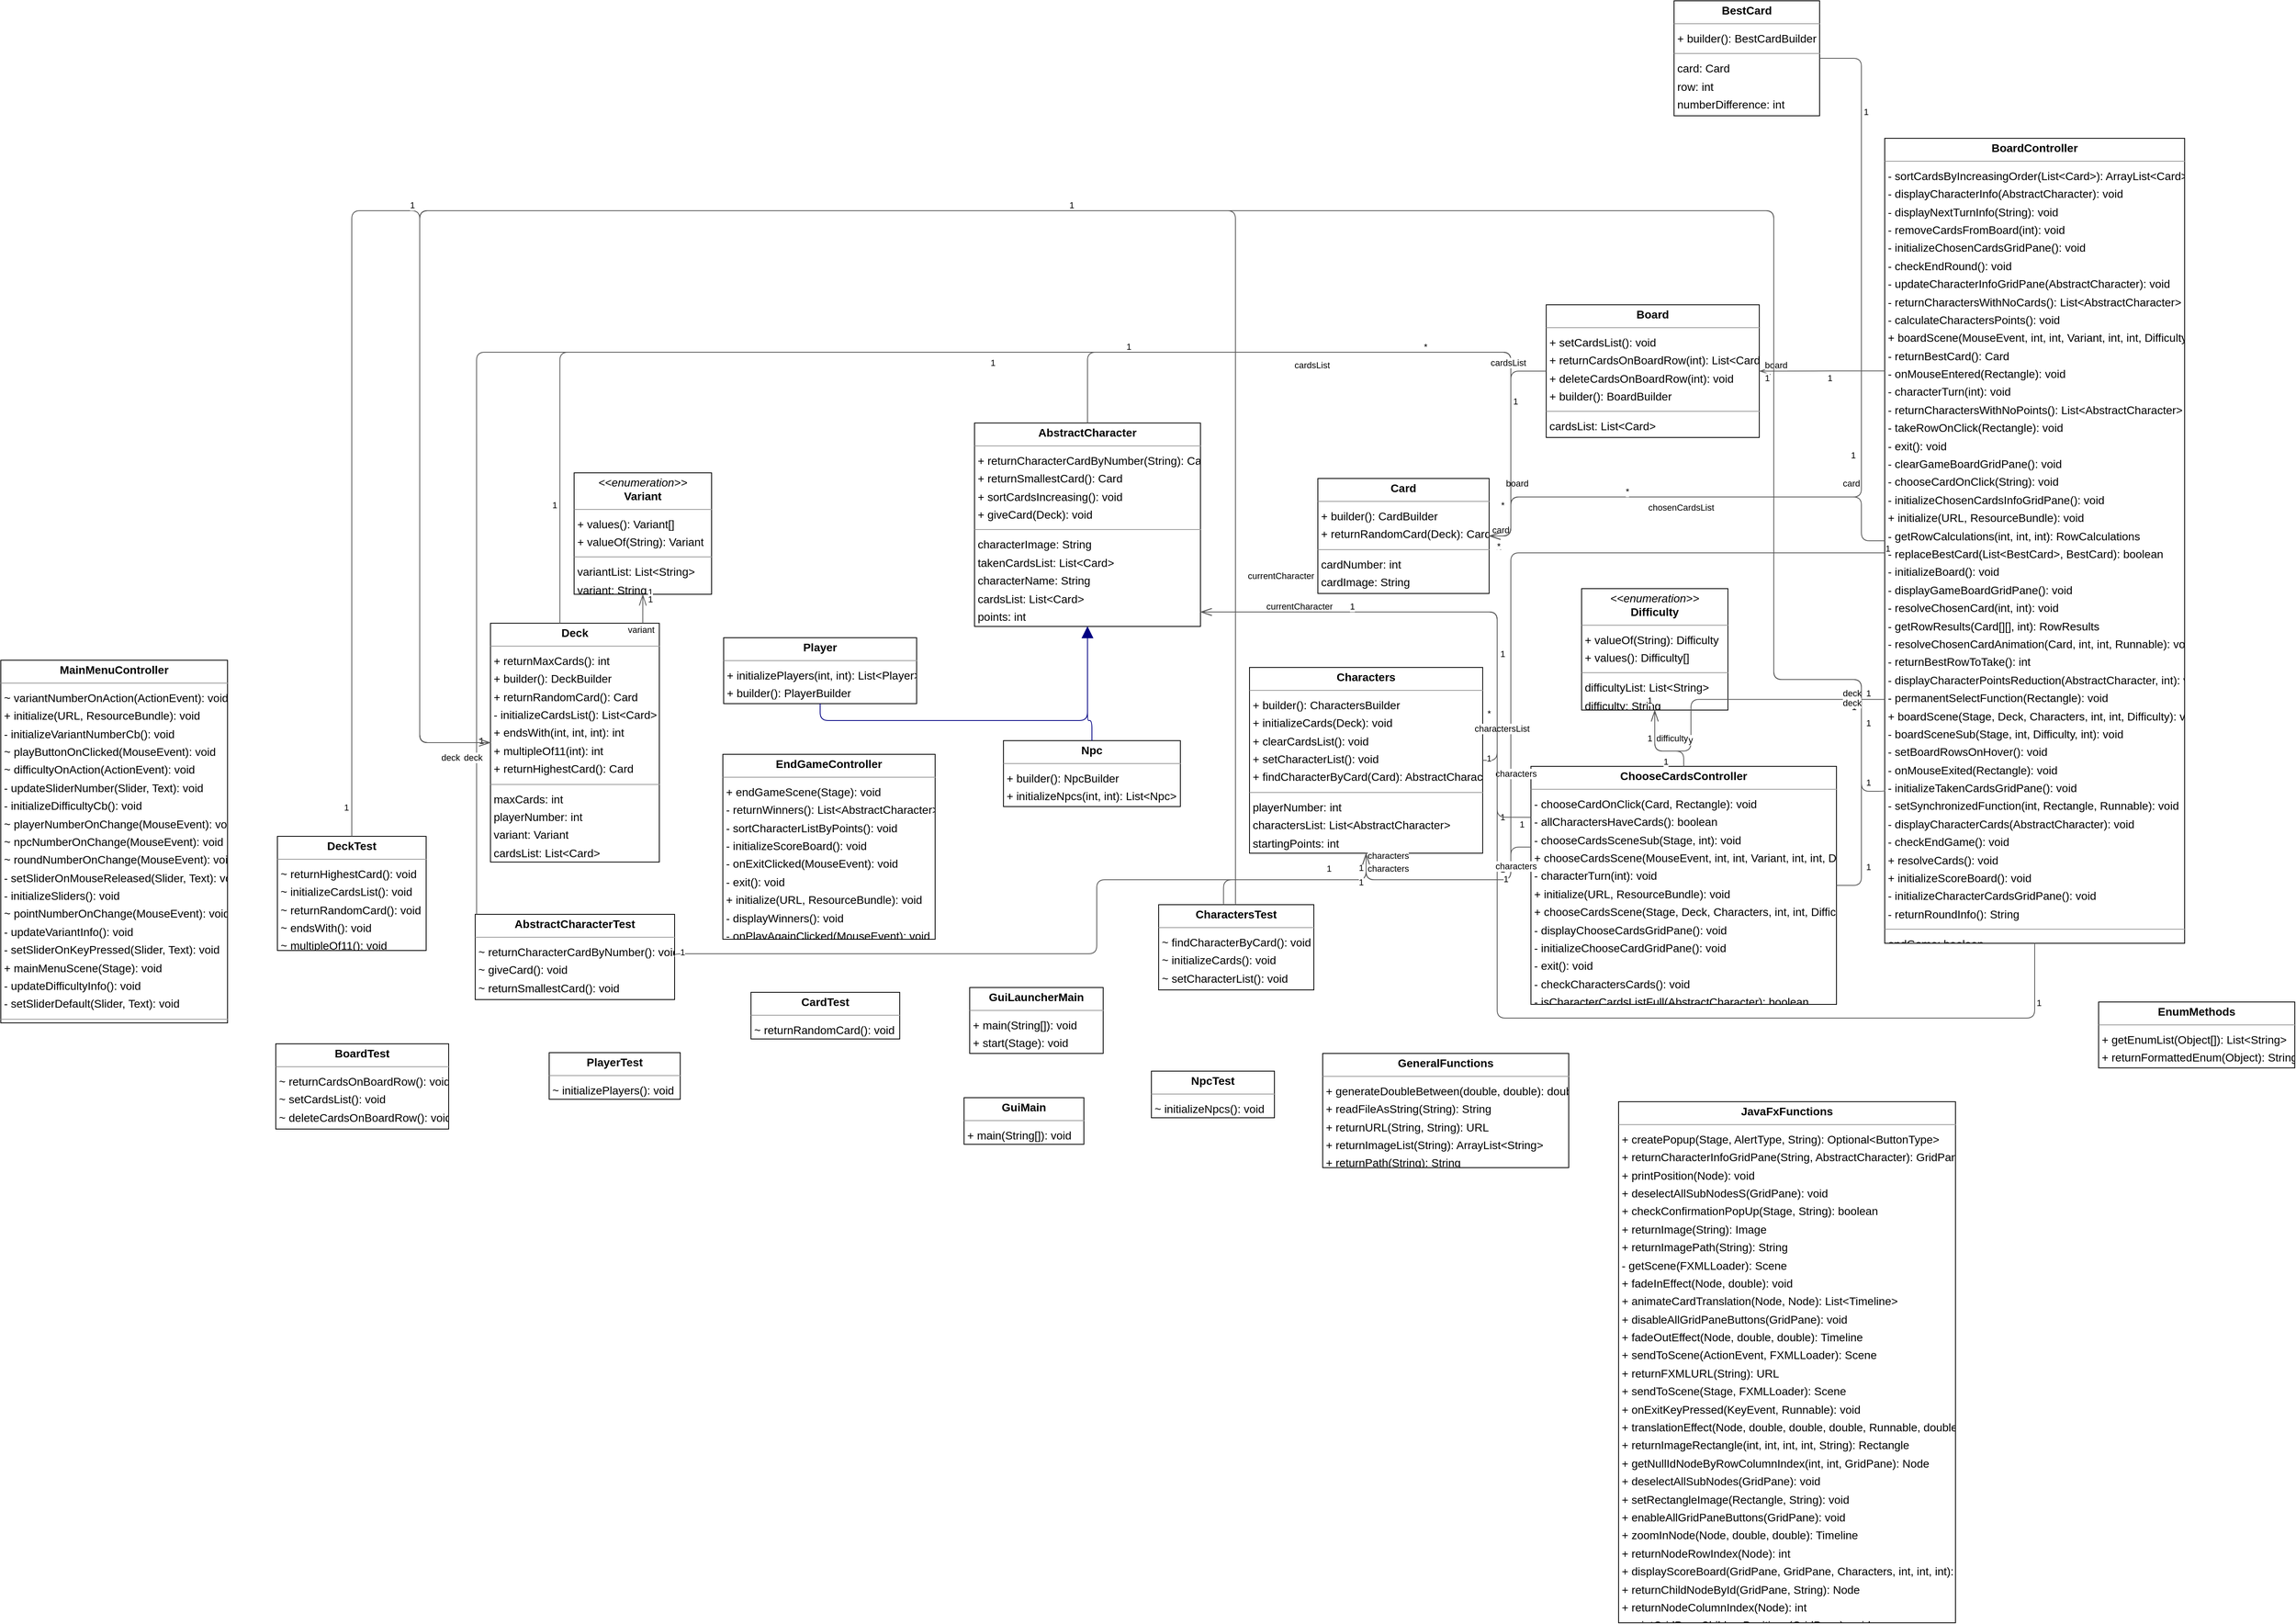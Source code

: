 <mxGraphModel dx="0" dy="0" grid="1" gridSize="10" guides="1" tooltips="1" connect="1" arrows="1" fold="1" page="0" pageScale="1" background="none" math="0" shadow="0">
  <root>
    <mxCell id="0" />
    <mxCell id="1" parent="0" />
    <mxCell id="node17" parent="1" vertex="1" value="&lt;p style=&quot;margin:0px;margin-top:4px;text-align:center;&quot;&gt;&lt;b&gt;AbstractCharacter&lt;/b&gt;&lt;/p&gt;&lt;hr size=&quot;1&quot;/&gt;&lt;p style=&quot;margin:0 0 0 4px;line-height:1.6;&quot;&gt;+ returnCharacterCardByNumber(String): Card&lt;br/&gt;+ returnSmallestCard(): Card&lt;br/&gt;+ sortCardsIncreasing(): void&lt;br/&gt;+ giveCard(Deck): void&lt;/p&gt;&lt;hr size=&quot;1&quot;/&gt;&lt;p style=&quot;margin:0 0 0 4px;line-height:1.6;&quot;&gt; characterImage: String&lt;br/&gt; takenCardsList: List&amp;lt;Card&amp;gt;&lt;br/&gt; characterName: String&lt;br/&gt; cardsList: List&amp;lt;Card&amp;gt;&lt;br/&gt; points: int&lt;br/&gt; characterNumber: int&lt;/p&gt;" style="verticalAlign=top;align=left;overflow=fill;fontSize=14;fontFamily=Helvetica;html=1;rounded=0;shadow=0;comic=0;labelBackgroundColor=none;strokeWidth=1;">
      <mxGeometry x="1415" y="511" width="281" height="253" as="geometry" />
    </mxCell>
    <mxCell id="node0" parent="1" vertex="1" value="&lt;p style=&quot;margin:0px;margin-top:4px;text-align:center;&quot;&gt;&lt;b&gt;AbstractCharacterTest&lt;/b&gt;&lt;/p&gt;&lt;hr size=&quot;1&quot;/&gt;&lt;p style=&quot;margin:0 0 0 4px;line-height:1.6;&quot;&gt;~ returnCharacterCardByNumber(): void&lt;br/&gt;~ giveCard(): void&lt;br/&gt;~ returnSmallestCard(): void&lt;/p&gt;" style="verticalAlign=top;align=left;overflow=fill;fontSize=14;fontFamily=Helvetica;html=1;rounded=0;shadow=0;comic=0;labelBackgroundColor=none;strokeWidth=1;">
      <mxGeometry x="794" y="1122" width="248" height="106" as="geometry" />
    </mxCell>
    <mxCell id="node24" parent="1" vertex="1" value="&lt;p style=&quot;margin:0px;margin-top:4px;text-align:center;&quot;&gt;&lt;b&gt;BestCard&lt;/b&gt;&lt;/p&gt;&lt;hr size=&quot;1&quot;/&gt;&lt;p style=&quot;margin:0 0 0 4px;line-height:1.6;&quot;&gt;+ builder(): BestCardBuilder&lt;/p&gt;&lt;hr size=&quot;1&quot;/&gt;&lt;p style=&quot;margin:0 0 0 4px;line-height:1.6;&quot;&gt; card: Card&lt;br/&gt; row: int&lt;br/&gt; numberDifference: int&lt;br/&gt; column: int&lt;/p&gt;" style="verticalAlign=top;align=left;overflow=fill;fontSize=14;fontFamily=Helvetica;html=1;rounded=0;shadow=0;comic=0;labelBackgroundColor=none;strokeWidth=1;">
      <mxGeometry x="2285" y="-14" width="181" height="143" as="geometry" />
    </mxCell>
    <mxCell id="node6" parent="1" vertex="1" value="&lt;p style=&quot;margin:0px;margin-top:4px;text-align:center;&quot;&gt;&lt;b&gt;Board&lt;/b&gt;&lt;/p&gt;&lt;hr size=&quot;1&quot;/&gt;&lt;p style=&quot;margin:0 0 0 4px;line-height:1.6;&quot;&gt;+ setCardsList(): void&lt;br/&gt;+ returnCardsOnBoardRow(int): List&amp;lt;Card&amp;gt;&lt;br/&gt;+ deleteCardsOnBoardRow(int): void&lt;br/&gt;+ builder(): BoardBuilder&lt;/p&gt;&lt;hr size=&quot;1&quot;/&gt;&lt;p style=&quot;margin:0 0 0 4px;line-height:1.6;&quot;&gt; cardsList: List&amp;lt;Card&amp;gt;&lt;br/&gt; board: Card[][]&lt;/p&gt;" style="verticalAlign=top;align=left;overflow=fill;fontSize=14;fontFamily=Helvetica;html=1;rounded=0;shadow=0;comic=0;labelBackgroundColor=none;strokeWidth=1;">
      <mxGeometry x="2126" y="364" width="265" height="165" as="geometry" />
    </mxCell>
    <mxCell id="node7" parent="1" vertex="1" value="&lt;p style=&quot;margin:0px;margin-top:4px;text-align:center;&quot;&gt;&lt;b&gt;BoardController&lt;/b&gt;&lt;/p&gt;&lt;hr size=&quot;1&quot;/&gt;&lt;p style=&quot;margin:0 0 0 4px;line-height:1.6;&quot;&gt;- sortCardsByIncreasingOrder(List&amp;lt;Card&amp;gt;): ArrayList&amp;lt;Card&amp;gt;&lt;br/&gt;- displayCharacterInfo(AbstractCharacter): void&lt;br/&gt;- displayNextTurnInfo(String): void&lt;br/&gt;- removeCardsFromBoard(int): void&lt;br/&gt;- initializeChosenCardsGridPane(): void&lt;br/&gt;- checkEndRound(): void&lt;br/&gt;- updateCharacterInfoGridPane(AbstractCharacter): void&lt;br/&gt;- returnCharactersWithNoCards(): List&amp;lt;AbstractCharacter&amp;gt;&lt;br/&gt;- calculateCharactersPoints(): void&lt;br/&gt;+ boardScene(MouseEvent, int, int, Variant, int, int, Difficulty): void&lt;br/&gt;- returnBestCard(): Card&lt;br/&gt;- onMouseEntered(Rectangle): void&lt;br/&gt;- characterTurn(int): void&lt;br/&gt;- returnCharactersWithNoPoints(): List&amp;lt;AbstractCharacter&amp;gt;&lt;br/&gt;- takeRowOnClick(Rectangle): void&lt;br/&gt;- exit(): void&lt;br/&gt;- clearGameBoardGridPane(): void&lt;br/&gt;- chooseCardOnClick(String): void&lt;br/&gt;- initializeChosenCardsInfoGridPane(): void&lt;br/&gt;+ initialize(URL, ResourceBundle): void&lt;br/&gt;- getRowCalculations(int, int, int): RowCalculations&lt;br/&gt;- replaceBestCard(List&amp;lt;BestCard&amp;gt;, BestCard): boolean&lt;br/&gt;- initializeBoard(): void&lt;br/&gt;- displayGameBoardGridPane(): void&lt;br/&gt;- resolveChosenCard(int, int): void&lt;br/&gt;- getRowResults(Card[][], int): RowResults&lt;br/&gt;- resolveChosenCardAnimation(Card, int, int, Runnable): void&lt;br/&gt;- returnBestRowToTake(): int&lt;br/&gt;- displayCharacterPointsReduction(AbstractCharacter, int): void&lt;br/&gt;- permanentSelectFunction(Rectangle): void&lt;br/&gt;+ boardScene(Stage, Deck, Characters, int, int, Difficulty): void&lt;br/&gt;- boardSceneSub(Stage, int, Difficulty, int): void&lt;br/&gt;- setBoardRowsOnHover(): void&lt;br/&gt;- onMouseExited(Rectangle): void&lt;br/&gt;- initializeTakenCardsGridPane(): void&lt;br/&gt;- setSynchronizedFunction(int, Rectangle, Runnable): void&lt;br/&gt;- displayCharacterCards(AbstractCharacter): void&lt;br/&gt;- checkEndGame(): void&lt;br/&gt;+ resolveCards(): void&lt;br/&gt;+ initializeScoreBoard(): void&lt;br/&gt;- initializeCharacterCardsGridPane(): void&lt;br/&gt;- returnRoundInfo(): String&lt;/p&gt;&lt;hr size=&quot;1&quot;/&gt;&lt;p style=&quot;margin:0 0 0 4px;line-height:1.6;&quot;&gt; endGame: boolean&lt;br/&gt; endRound: boolean&lt;/p&gt;" style="verticalAlign=top;align=left;overflow=fill;fontSize=14;fontFamily=Helvetica;html=1;rounded=0;shadow=0;comic=0;labelBackgroundColor=none;strokeWidth=1;">
      <mxGeometry x="2547" y="157" width="373" height="1001" as="geometry" />
    </mxCell>
    <mxCell id="node2" parent="1" vertex="1" value="&lt;p style=&quot;margin:0px;margin-top:4px;text-align:center;&quot;&gt;&lt;b&gt;BoardTest&lt;/b&gt;&lt;/p&gt;&lt;hr size=&quot;1&quot;/&gt;&lt;p style=&quot;margin:0 0 0 4px;line-height:1.6;&quot;&gt;~ returnCardsOnBoardRow(): void&lt;br/&gt;~ setCardsList(): void&lt;br/&gt;~ deleteCardsOnBoardRow(): void&lt;/p&gt;" style="verticalAlign=top;align=left;overflow=fill;fontSize=14;fontFamily=Helvetica;html=1;rounded=0;shadow=0;comic=0;labelBackgroundColor=none;strokeWidth=1;">
      <mxGeometry x="546" y="1283" width="215" height="106" as="geometry" />
    </mxCell>
    <mxCell id="node18" parent="1" vertex="1" value="&lt;p style=&quot;margin:0px;margin-top:4px;text-align:center;&quot;&gt;&lt;b&gt;Card&lt;/b&gt;&lt;/p&gt;&lt;hr size=&quot;1&quot;/&gt;&lt;p style=&quot;margin:0 0 0 4px;line-height:1.6;&quot;&gt;+ builder(): CardBuilder&lt;br/&gt;+ returnRandomCard(Deck): Card&lt;/p&gt;&lt;hr size=&quot;1&quot;/&gt;&lt;p style=&quot;margin:0 0 0 4px;line-height:1.6;&quot;&gt; cardNumber: int&lt;br/&gt; cardImage: String&lt;br/&gt; cardHeads: int&lt;/p&gt;" style="verticalAlign=top;align=left;overflow=fill;fontSize=14;fontFamily=Helvetica;html=1;rounded=0;shadow=0;comic=0;labelBackgroundColor=none;strokeWidth=1;">
      <mxGeometry x="1842" y="580" width="213" height="143" as="geometry" />
    </mxCell>
    <mxCell id="node3" parent="1" vertex="1" value="&lt;p style=&quot;margin:0px;margin-top:4px;text-align:center;&quot;&gt;&lt;b&gt;CardTest&lt;/b&gt;&lt;/p&gt;&lt;hr size=&quot;1&quot;/&gt;&lt;p style=&quot;margin:0 0 0 4px;line-height:1.6;&quot;&gt;~ returnRandomCard(): void&lt;/p&gt;" style="verticalAlign=top;align=left;overflow=fill;fontSize=14;fontFamily=Helvetica;html=1;rounded=0;shadow=0;comic=0;labelBackgroundColor=none;strokeWidth=1;">
      <mxGeometry x="1137" y="1219" width="185" height="58" as="geometry" />
    </mxCell>
    <mxCell id="node5" parent="1" vertex="1" value="&lt;p style=&quot;margin:0px;margin-top:4px;text-align:center;&quot;&gt;&lt;b&gt;Characters&lt;/b&gt;&lt;/p&gt;&lt;hr size=&quot;1&quot;/&gt;&lt;p style=&quot;margin:0 0 0 4px;line-height:1.6;&quot;&gt;+ builder(): CharactersBuilder&lt;br/&gt;+ initializeCards(Deck): void&lt;br/&gt;+ clearCardsList(): void&lt;br/&gt;+ setCharacterList(): void&lt;br/&gt;+ findCharacterByCard(Card): AbstractCharacter&lt;/p&gt;&lt;hr size=&quot;1&quot;/&gt;&lt;p style=&quot;margin:0 0 0 4px;line-height:1.6;&quot;&gt; playerNumber: int&lt;br/&gt; charactersList: List&amp;lt;AbstractCharacter&amp;gt;&lt;br/&gt; startingPoints: int&lt;br/&gt; npcNumber: int&lt;/p&gt;" style="verticalAlign=top;align=left;overflow=fill;fontSize=14;fontFamily=Helvetica;html=1;rounded=0;shadow=0;comic=0;labelBackgroundColor=none;strokeWidth=1;">
      <mxGeometry x="1757" y="815" width="290" height="231" as="geometry" />
    </mxCell>
    <mxCell id="node13" parent="1" vertex="1" value="&lt;p style=&quot;margin:0px;margin-top:4px;text-align:center;&quot;&gt;&lt;b&gt;CharactersTest&lt;/b&gt;&lt;/p&gt;&lt;hr size=&quot;1&quot;/&gt;&lt;p style=&quot;margin:0 0 0 4px;line-height:1.6;&quot;&gt;~ findCharacterByCard(): void&lt;br/&gt;~ initializeCards(): void&lt;br/&gt;~ setCharacterList(): void&lt;/p&gt;" style="verticalAlign=top;align=left;overflow=fill;fontSize=14;fontFamily=Helvetica;html=1;rounded=0;shadow=0;comic=0;labelBackgroundColor=none;strokeWidth=1;">
      <mxGeometry x="1644" y="1110" width="193" height="106" as="geometry" />
    </mxCell>
    <mxCell id="node16" parent="1" vertex="1" value="&lt;p style=&quot;margin:0px;margin-top:4px;text-align:center;&quot;&gt;&lt;b&gt;ChooseCardsController&lt;/b&gt;&lt;/p&gt;&lt;hr size=&quot;1&quot;/&gt;&lt;p style=&quot;margin:0 0 0 4px;line-height:1.6;&quot;&gt;- chooseCardOnClick(Card, Rectangle): void&lt;br/&gt;- allCharactersHaveCards(): boolean&lt;br/&gt;- chooseCardsSceneSub(Stage, int): void&lt;br/&gt;+ chooseCardsScene(MouseEvent, int, int, Variant, int, int, Difficulty): void&lt;br/&gt;- characterTurn(int): void&lt;br/&gt;+ initialize(URL, ResourceBundle): void&lt;br/&gt;+ chooseCardsScene(Stage, Deck, Characters, int, int, Difficulty): void&lt;br/&gt;- displayChooseCardsGridPane(): void&lt;br/&gt;- initializeChooseCardGridPane(): void&lt;br/&gt;- exit(): void&lt;br/&gt;- checkCharactersCards(): void&lt;br/&gt;- isCharacterCardsListFull(AbstractCharacter): boolean&lt;/p&gt;" style="verticalAlign=top;align=left;overflow=fill;fontSize=14;fontFamily=Helvetica;html=1;rounded=0;shadow=0;comic=0;labelBackgroundColor=none;strokeWidth=1;">
      <mxGeometry x="2107" y="938" width="380" height="296" as="geometry" />
    </mxCell>
    <mxCell id="node15" parent="1" vertex="1" value="&lt;p style=&quot;margin:0px;margin-top:4px;text-align:center;&quot;&gt;&lt;b&gt;Deck&lt;/b&gt;&lt;/p&gt;&lt;hr size=&quot;1&quot;/&gt;&lt;p style=&quot;margin:0 0 0 4px;line-height:1.6;&quot;&gt;+ returnMaxCards(): int&lt;br/&gt;+ builder(): DeckBuilder&lt;br/&gt;+ returnRandomCard(): Card&lt;br/&gt;- initializeCardsList(): List&amp;lt;Card&amp;gt;&lt;br/&gt;+ endsWith(int, int, int): int&lt;br/&gt;+ multipleOf11(int): int&lt;br/&gt;+ returnHighestCard(): Card&lt;/p&gt;&lt;hr size=&quot;1&quot;/&gt;&lt;p style=&quot;margin:0 0 0 4px;line-height:1.6;&quot;&gt; maxCards: int&lt;br/&gt; playerNumber: int&lt;br/&gt; variant: Variant&lt;br/&gt; cardsList: List&amp;lt;Card&amp;gt;&lt;br/&gt; npcNumber: int&lt;/p&gt;" style="verticalAlign=top;align=left;overflow=fill;fontSize=14;fontFamily=Helvetica;html=1;rounded=0;shadow=0;comic=0;labelBackgroundColor=none;strokeWidth=1;">
      <mxGeometry x="813" y="760" width="210" height="297" as="geometry" />
    </mxCell>
    <mxCell id="node20" parent="1" vertex="1" value="&lt;p style=&quot;margin:0px;margin-top:4px;text-align:center;&quot;&gt;&lt;b&gt;DeckTest&lt;/b&gt;&lt;/p&gt;&lt;hr size=&quot;1&quot;/&gt;&lt;p style=&quot;margin:0 0 0 4px;line-height:1.6;&quot;&gt;~ returnHighestCard(): void&lt;br/&gt;~ initializeCardsList(): void&lt;br/&gt;~ returnRandomCard(): void&lt;br/&gt;~ endsWith(): void&lt;br/&gt;~ multipleOf11(): void&lt;/p&gt;" style="verticalAlign=top;align=left;overflow=fill;fontSize=14;fontFamily=Helvetica;html=1;rounded=0;shadow=0;comic=0;labelBackgroundColor=none;strokeWidth=1;">
      <mxGeometry x="548" y="1025" width="185" height="142" as="geometry" />
    </mxCell>
    <mxCell id="node9" parent="1" vertex="1" value="&lt;p style=&quot;margin:0px;margin-top:4px;text-align:center;&quot;&gt;&lt;i&gt;&amp;lt;&amp;lt;enumeration&amp;gt;&amp;gt;&lt;/i&gt;&lt;br/&gt;&lt;b&gt;Difficulty&lt;/b&gt;&lt;/p&gt;&lt;hr size=&quot;1&quot;/&gt;&lt;p style=&quot;margin:0 0 0 4px;line-height:1.6;&quot;&gt;+ valueOf(String): Difficulty&lt;br/&gt;+ values(): Difficulty[]&lt;/p&gt;&lt;hr size=&quot;1&quot;/&gt;&lt;p style=&quot;margin:0 0 0 4px;line-height:1.6;&quot;&gt; difficultyList: List&amp;lt;String&amp;gt;&lt;br/&gt; difficulty: String&lt;/p&gt;" style="verticalAlign=top;align=left;overflow=fill;fontSize=14;fontFamily=Helvetica;html=1;rounded=0;shadow=0;comic=0;labelBackgroundColor=none;strokeWidth=1;">
      <mxGeometry x="2170" y="717" width="182" height="151" as="geometry" />
    </mxCell>
    <mxCell id="node25" parent="1" vertex="1" value="&lt;p style=&quot;margin:0px;margin-top:4px;text-align:center;&quot;&gt;&lt;b&gt;EndGameController&lt;/b&gt;&lt;/p&gt;&lt;hr size=&quot;1&quot;/&gt;&lt;p style=&quot;margin:0 0 0 4px;line-height:1.6;&quot;&gt;+ endGameScene(Stage): void&lt;br/&gt;- returnWinners(): List&amp;lt;AbstractCharacter&amp;gt;&lt;br/&gt;- sortCharacterListByPoints(): void&lt;br/&gt;- initializeScoreBoard(): void&lt;br/&gt;- onExitClicked(MouseEvent): void&lt;br/&gt;- exit(): void&lt;br/&gt;+ initialize(URL, ResourceBundle): void&lt;br/&gt;- displayWinners(): void&lt;br/&gt;- onPlayAgainClicked(MouseEvent): void&lt;/p&gt;" style="verticalAlign=top;align=left;overflow=fill;fontSize=14;fontFamily=Helvetica;html=1;rounded=0;shadow=0;comic=0;labelBackgroundColor=none;strokeWidth=1;">
      <mxGeometry x="1102" y="923" width="264" height="230" as="geometry" />
    </mxCell>
    <mxCell id="node1" parent="1" vertex="1" value="&lt;p style=&quot;margin:0px;margin-top:4px;text-align:center;&quot;&gt;&lt;b&gt;EnumMethods&lt;/b&gt;&lt;/p&gt;&lt;hr size=&quot;1&quot;/&gt;&lt;p style=&quot;margin:0 0 0 4px;line-height:1.6;&quot;&gt;+ getEnumList(Object[]): List&amp;lt;String&amp;gt;&lt;br/&gt;+ returnFormattedEnum(Object): String&lt;/p&gt;" style="verticalAlign=top;align=left;overflow=fill;fontSize=14;fontFamily=Helvetica;html=1;rounded=0;shadow=0;comic=0;labelBackgroundColor=none;strokeWidth=1;">
      <mxGeometry x="2813" y="1231" width="244" height="82" as="geometry" />
    </mxCell>
    <mxCell id="node12" parent="1" vertex="1" value="&lt;p style=&quot;margin:0px;margin-top:4px;text-align:center;&quot;&gt;&lt;b&gt;GeneralFunctions&lt;/b&gt;&lt;/p&gt;&lt;hr size=&quot;1&quot;/&gt;&lt;p style=&quot;margin:0 0 0 4px;line-height:1.6;&quot;&gt;+ generateDoubleBetween(double, double): double&lt;br/&gt;+ readFileAsString(String): String&lt;br/&gt;+ returnURL(String, String): URL&lt;br/&gt;+ returnImageList(String): ArrayList&amp;lt;String&amp;gt;&lt;br/&gt;+ returnPath(String): String&lt;/p&gt;" style="verticalAlign=top;align=left;overflow=fill;fontSize=14;fontFamily=Helvetica;html=1;rounded=0;shadow=0;comic=0;labelBackgroundColor=none;strokeWidth=1;">
      <mxGeometry x="1848" y="1295" width="306" height="142" as="geometry" />
    </mxCell>
    <mxCell id="node11" parent="1" vertex="1" value="&lt;p style=&quot;margin:0px;margin-top:4px;text-align:center;&quot;&gt;&lt;b&gt;GuiLauncherMain&lt;/b&gt;&lt;/p&gt;&lt;hr size=&quot;1&quot;/&gt;&lt;p style=&quot;margin:0 0 0 4px;line-height:1.6;&quot;&gt;+ main(String[]): void&lt;br/&gt;+ start(Stage): void&lt;/p&gt;" style="verticalAlign=top;align=left;overflow=fill;fontSize=14;fontFamily=Helvetica;html=1;rounded=0;shadow=0;comic=0;labelBackgroundColor=none;strokeWidth=1;">
      <mxGeometry x="1409" y="1213" width="166" height="82" as="geometry" />
    </mxCell>
    <mxCell id="node10" parent="1" vertex="1" value="&lt;p style=&quot;margin:0px;margin-top:4px;text-align:center;&quot;&gt;&lt;b&gt;GuiMain&lt;/b&gt;&lt;/p&gt;&lt;hr size=&quot;1&quot;/&gt;&lt;p style=&quot;margin:0 0 0 4px;line-height:1.6;&quot;&gt;+ main(String[]): void&lt;/p&gt;" style="verticalAlign=top;align=left;overflow=fill;fontSize=14;fontFamily=Helvetica;html=1;rounded=0;shadow=0;comic=0;labelBackgroundColor=none;strokeWidth=1;">
      <mxGeometry x="1402" y="1350" width="149" height="58" as="geometry" />
    </mxCell>
    <mxCell id="node21" parent="1" vertex="1" value="&lt;p style=&quot;margin:0px;margin-top:4px;text-align:center;&quot;&gt;&lt;b&gt;JavaFxFunctions&lt;/b&gt;&lt;/p&gt;&lt;hr size=&quot;1&quot;/&gt;&lt;p style=&quot;margin:0 0 0 4px;line-height:1.6;&quot;&gt;+ createPopup(Stage, AlertType, String): Optional&amp;lt;ButtonType&amp;gt;&lt;br/&gt;+ returnCharacterInfoGridPane(String, AbstractCharacter): GridPane&lt;br/&gt;+ printPosition(Node): void&lt;br/&gt;+ deselectAllSubNodesS(GridPane): void&lt;br/&gt;+ checkConfirmationPopUp(Stage, String): boolean&lt;br/&gt;+ returnImage(String): Image&lt;br/&gt;+ returnImagePath(String): String&lt;br/&gt;- getScene(FXMLLoader): Scene&lt;br/&gt;+ fadeInEffect(Node, double): void&lt;br/&gt;+ animateCardTranslation(Node, Node): List&amp;lt;Timeline&amp;gt;&lt;br/&gt;+ disableAllGridPaneButtons(GridPane): void&lt;br/&gt;+ fadeOutEffect(Node, double, double): Timeline&lt;br/&gt;+ sendToScene(ActionEvent, FXMLLoader): Scene&lt;br/&gt;+ returnFXMLURL(String): URL&lt;br/&gt;+ sendToScene(Stage, FXMLLoader): Scene&lt;br/&gt;+ onExitKeyPressed(KeyEvent, Runnable): void&lt;br/&gt;+ translationEffect(Node, double, double, double, Runnable, double, int, boolean): List&amp;lt;Timeline&amp;gt;&lt;br/&gt;+ returnImageRectangle(int, int, int, int, String): Rectangle&lt;br/&gt;+ getNullIdNodeByRowColumnIndex(int, int, GridPane): Node&lt;br/&gt;+ deselectAllSubNodes(GridPane): void&lt;br/&gt;+ setRectangleImage(Rectangle, String): void&lt;br/&gt;+ enableAllGridPaneButtons(GridPane): void&lt;br/&gt;+ zoomInNode(Node, double, double): Timeline&lt;br/&gt;+ returnNodeRowIndex(Node): int&lt;br/&gt;+ displayScoreBoard(GridPane, GridPane, Characters, int, int, int): void&lt;br/&gt;+ returnChildNodeById(GridPane, String): Node&lt;br/&gt;+ returnNodeColumnIndex(Node): int&lt;br/&gt;+ printGridPaneChildrenPositions(GridPane): void&lt;/p&gt;" style="verticalAlign=top;align=left;overflow=fill;fontSize=14;fontFamily=Helvetica;html=1;rounded=0;shadow=0;comic=0;labelBackgroundColor=none;strokeWidth=1;">
      <mxGeometry x="2216" y="1355" width="419" height="648" as="geometry" />
    </mxCell>
    <mxCell id="node22" parent="1" vertex="1" value="&lt;p style=&quot;margin:0px;margin-top:4px;text-align:center;&quot;&gt;&lt;b&gt;MainMenuController&lt;/b&gt;&lt;/p&gt;&lt;hr size=&quot;1&quot;/&gt;&lt;p style=&quot;margin:0 0 0 4px;line-height:1.6;&quot;&gt;~ variantNumberOnAction(ActionEvent): void&lt;br/&gt;+ initialize(URL, ResourceBundle): void&lt;br/&gt;- initializeVariantNumberCb(): void&lt;br/&gt;~ playButtonOnClicked(MouseEvent): void&lt;br/&gt;~ difficultyOnAction(ActionEvent): void&lt;br/&gt;- updateSliderNumber(Slider, Text): void&lt;br/&gt;- initializeDifficultyCb(): void&lt;br/&gt;~ playerNumberOnChange(MouseEvent): void&lt;br/&gt;~ npcNumberOnChange(MouseEvent): void&lt;br/&gt;~ roundNumberOnChange(MouseEvent): void&lt;br/&gt;- setSliderOnMouseReleased(Slider, Text): void&lt;br/&gt;- initializeSliders(): void&lt;br/&gt;~ pointNumberOnChange(MouseEvent): void&lt;br/&gt;- updateVariantInfo(): void&lt;br/&gt;- setSliderOnKeyPressed(Slider, Text): void&lt;br/&gt;+ mainMenuScene(Stage): void&lt;br/&gt;- updateDifficultyInfo(): void&lt;br/&gt;- setSliderDefault(Slider, Text): void&lt;/p&gt;&lt;hr size=&quot;1&quot;/&gt;&lt;p style=&quot;margin:0 0 0 4px;line-height:1.6;&quot;&gt; allowedCharacterAmount: boolean&lt;/p&gt;" style="verticalAlign=top;align=left;overflow=fill;fontSize=14;fontFamily=Helvetica;html=1;rounded=0;shadow=0;comic=0;labelBackgroundColor=none;strokeWidth=1;">
      <mxGeometry x="204" y="806" width="282" height="451" as="geometry" />
    </mxCell>
    <mxCell id="node23" parent="1" vertex="1" value="&lt;p style=&quot;margin:0px;margin-top:4px;text-align:center;&quot;&gt;&lt;b&gt;Npc&lt;/b&gt;&lt;/p&gt;&lt;hr size=&quot;1&quot;/&gt;&lt;p style=&quot;margin:0 0 0 4px;line-height:1.6;&quot;&gt;+ builder(): NpcBuilder&lt;br/&gt;+ initializeNpcs(int, int): List&amp;lt;Npc&amp;gt;&lt;/p&gt;" style="verticalAlign=top;align=left;overflow=fill;fontSize=14;fontFamily=Helvetica;html=1;rounded=0;shadow=0;comic=0;labelBackgroundColor=none;strokeWidth=1;">
      <mxGeometry x="1451" y="906" width="220" height="82" as="geometry" />
    </mxCell>
    <mxCell id="node19" parent="1" vertex="1" value="&lt;p style=&quot;margin:0px;margin-top:4px;text-align:center;&quot;&gt;&lt;b&gt;NpcTest&lt;/b&gt;&lt;/p&gt;&lt;hr size=&quot;1&quot;/&gt;&lt;p style=&quot;margin:0 0 0 4px;line-height:1.6;&quot;&gt;~ initializeNpcs(): void&lt;/p&gt;" style="verticalAlign=top;align=left;overflow=fill;fontSize=14;fontFamily=Helvetica;html=1;rounded=0;shadow=0;comic=0;labelBackgroundColor=none;strokeWidth=1;">
      <mxGeometry x="1635" y="1317" width="153" height="58" as="geometry" />
    </mxCell>
    <mxCell id="node4" parent="1" vertex="1" value="&lt;p style=&quot;margin:0px;margin-top:4px;text-align:center;&quot;&gt;&lt;b&gt;Player&lt;/b&gt;&lt;/p&gt;&lt;hr size=&quot;1&quot;/&gt;&lt;p style=&quot;margin:0 0 0 4px;line-height:1.6;&quot;&gt;+ initializePlayers(int, int): List&amp;lt;Player&amp;gt;&lt;br/&gt;+ builder(): PlayerBuilder&lt;/p&gt;" style="verticalAlign=top;align=left;overflow=fill;fontSize=14;fontFamily=Helvetica;html=1;rounded=0;shadow=0;comic=0;labelBackgroundColor=none;strokeWidth=1;">
      <mxGeometry x="1103" y="778" width="240" height="82" as="geometry" />
    </mxCell>
    <mxCell id="node14" parent="1" vertex="1" value="&lt;p style=&quot;margin:0px;margin-top:4px;text-align:center;&quot;&gt;&lt;b&gt;PlayerTest&lt;/b&gt;&lt;/p&gt;&lt;hr size=&quot;1&quot;/&gt;&lt;p style=&quot;margin:0 0 0 4px;line-height:1.6;&quot;&gt;~ initializePlayers(): void&lt;/p&gt;" style="verticalAlign=top;align=left;overflow=fill;fontSize=14;fontFamily=Helvetica;html=1;rounded=0;shadow=0;comic=0;labelBackgroundColor=none;strokeWidth=1;">
      <mxGeometry x="886" y="1294" width="163" height="58" as="geometry" />
    </mxCell>
    <mxCell id="node8" parent="1" vertex="1" value="&lt;p style=&quot;margin:0px;margin-top:4px;text-align:center;&quot;&gt;&lt;i&gt;&amp;lt;&amp;lt;enumeration&amp;gt;&amp;gt;&lt;/i&gt;&lt;br/&gt;&lt;b&gt;Variant&lt;/b&gt;&lt;/p&gt;&lt;hr size=&quot;1&quot;/&gt;&lt;p style=&quot;margin:0 0 0 4px;line-height:1.6;&quot;&gt;+ values(): Variant[]&lt;br/&gt;+ valueOf(String): Variant&lt;/p&gt;&lt;hr size=&quot;1&quot;/&gt;&lt;p style=&quot;margin:0 0 0 4px;line-height:1.6;&quot;&gt; variantList: List&amp;lt;String&amp;gt;&lt;br/&gt; variant: String&lt;/p&gt;" style="verticalAlign=top;align=left;overflow=fill;fontSize=14;fontFamily=Helvetica;html=1;rounded=0;shadow=0;comic=0;labelBackgroundColor=none;strokeWidth=1;">
      <mxGeometry x="917" y="573" width="171" height="151" as="geometry" />
    </mxCell>
    <mxCell id="edge9" edge="1" value="" parent="1" source="node17" target="node18" style="html=1;rounded=1;edgeStyle=orthogonalEdgeStyle;dashed=0;startArrow=diamondThinstartSize=12;endArrow=openThin;endSize=12;strokeColor=#595959;exitX=0.500;exitY=0.000;exitDx=0;exitDy=0;entryX=1.000;entryY=0.500;entryDx=0;entryDy=0;">
      <mxGeometry width="50" height="50" relative="1" as="geometry">
        <Array as="points">
          <mxPoint x="1555" y="423" />
          <mxPoint x="2082" y="423" />
          <mxPoint x="2082" y="651" />
        </Array>
      </mxGeometry>
    </mxCell>
    <mxCell id="label54" parent="edge9" vertex="1" connectable="0" value="1" style="edgeLabel;resizable=0;html=1;align=left;verticalAlign=top;strokeColor=default;">
      <mxGeometry x="1602" y="403" as="geometry" />
    </mxCell>
    <mxCell id="label58" parent="edge9" vertex="1" connectable="0" value="*" style="edgeLabel;resizable=0;html=1;align=left;verticalAlign=top;strokeColor=default;">
      <mxGeometry x="1972" y="403" as="geometry" />
    </mxCell>
    <mxCell id="label59" parent="edge9" vertex="1" connectable="0" value="cardsList" style="edgeLabel;resizable=0;html=1;align=left;verticalAlign=top;strokeColor=default;">
      <mxGeometry x="1811" y="426" as="geometry" />
    </mxCell>
    <mxCell id="edge6" edge="1" value="" parent="1" source="node0" target="node18" style="html=1;rounded=1;edgeStyle=orthogonalEdgeStyle;dashed=0;startArrow=diamondThinstartSize=12;endArrow=openThin;endSize=12;strokeColor=#595959;exitX=0.007;exitY=0.000;exitDx=0;exitDy=0;entryX=1.000;entryY=0.500;entryDx=0;entryDy=0;">
      <mxGeometry width="50" height="50" relative="1" as="geometry">
        <Array as="points">
          <mxPoint x="796" y="423" />
          <mxPoint x="2082" y="423" />
          <mxPoint x="2082" y="651" />
        </Array>
      </mxGeometry>
    </mxCell>
    <mxCell id="label36" parent="edge6" vertex="1" connectable="0" value="1" style="edgeLabel;resizable=0;html=1;align=left;verticalAlign=top;strokeColor=default;">
      <mxGeometry x="1433" y="423" as="geometry" />
    </mxCell>
    <mxCell id="label40" parent="edge6" vertex="1" connectable="0" value="1" style="edgeLabel;resizable=0;html=1;align=left;verticalAlign=top;strokeColor=default;">
      <mxGeometry x="2062" y="652" as="geometry" />
    </mxCell>
    <mxCell id="label41" parent="edge6" vertex="1" connectable="0" value="card" style="edgeLabel;resizable=0;html=1;align=left;verticalAlign=top;strokeColor=default;">
      <mxGeometry x="2057" y="631" as="geometry" />
    </mxCell>
    <mxCell id="edge2" edge="1" value="" parent="1" source="node0" target="node5" style="html=1;rounded=1;edgeStyle=orthogonalEdgeStyle;dashed=0;startArrow=diamondThinstartSize=12;endArrow=openThin;endSize=12;strokeColor=#595959;exitX=1.000;exitY=0.500;exitDx=0;exitDy=0;entryX=0.500;entryY=1.000;entryDx=0;entryDy=0;">
      <mxGeometry width="50" height="50" relative="1" as="geometry">
        <Array as="points">
          <mxPoint x="1567" y="1171" />
          <mxPoint x="1567" y="1079" />
          <mxPoint x="1902" y="1079" />
        </Array>
      </mxGeometry>
    </mxCell>
    <mxCell id="label12" parent="edge2" vertex="1" connectable="0" value="1" style="edgeLabel;resizable=0;html=1;align=left;verticalAlign=top;strokeColor=default;">
      <mxGeometry x="1047" y="1156" as="geometry" />
    </mxCell>
    <mxCell id="label16" parent="edge2" vertex="1" connectable="0" value="1" style="edgeLabel;resizable=0;html=1;align=left;verticalAlign=top;strokeColor=default;">
      <mxGeometry x="1891" y="1051" as="geometry" />
    </mxCell>
    <mxCell id="label17" parent="edge2" vertex="1" connectable="0" value="characters" style="edgeLabel;resizable=0;html=1;align=left;verticalAlign=top;strokeColor=default;">
      <mxGeometry x="1902" y="1036" as="geometry" />
    </mxCell>
    <mxCell id="edge20" edge="1" value="" parent="1" source="node24" target="node18" style="html=1;rounded=1;edgeStyle=orthogonalEdgeStyle;dashed=0;startArrow=diamondThinstartSize=12;endArrow=openThin;endSize=12;strokeColor=#595959;exitX=1.000;exitY=0.500;exitDx=0;exitDy=0;entryX=1.000;entryY=0.500;entryDx=0;entryDy=0;">
      <mxGeometry width="50" height="50" relative="1" as="geometry">
        <Array as="points">
          <mxPoint x="2518" y="57" />
          <mxPoint x="2518" y="603" />
          <mxPoint x="2082" y="603" />
          <mxPoint x="2082" y="651" />
        </Array>
      </mxGeometry>
    </mxCell>
    <mxCell id="label120" parent="edge20" vertex="1" connectable="0" value="1" style="edgeLabel;resizable=0;html=1;align=left;verticalAlign=top;strokeColor=default;">
      <mxGeometry x="2519" y="111" as="geometry" />
    </mxCell>
    <mxCell id="label124" parent="edge20" vertex="1" connectable="0" value="1" style="edgeLabel;resizable=0;html=1;align=left;verticalAlign=top;strokeColor=default;">
      <mxGeometry x="2503" y="538" as="geometry" />
    </mxCell>
    <mxCell id="label125" parent="edge20" vertex="1" connectable="0" value="card" style="edgeLabel;resizable=0;html=1;align=left;verticalAlign=top;strokeColor=default;">
      <mxGeometry x="2493" y="573" as="geometry" />
    </mxCell>
    <mxCell id="edge14" edge="1" value="" parent="1" source="node6" target="node18" style="html=1;rounded=1;edgeStyle=orthogonalEdgeStyle;dashed=0;startArrow=diamondThinstartSize=12;endArrow=openThin;endSize=12;strokeColor=#595959;exitX=0.000;exitY=0.500;exitDx=0;exitDy=0;entryX=1.000;entryY=0.500;entryDx=0;entryDy=0;">
      <mxGeometry width="50" height="50" relative="1" as="geometry">
        <Array as="points">
          <mxPoint x="2082" y="446" />
          <mxPoint x="2082" y="651" />
        </Array>
      </mxGeometry>
    </mxCell>
    <mxCell id="label84" parent="edge14" vertex="1" connectable="0" value="1" style="edgeLabel;resizable=0;html=1;align=left;verticalAlign=top;strokeColor=default;">
      <mxGeometry x="2083" y="471" as="geometry" />
    </mxCell>
    <mxCell id="label88" parent="edge14" vertex="1" connectable="0" value="*" style="edgeLabel;resizable=0;html=1;align=left;verticalAlign=top;strokeColor=default;">
      <mxGeometry x="2068" y="600" as="geometry" />
    </mxCell>
    <mxCell id="label89" parent="edge14" vertex="1" connectable="0" value="board" style="edgeLabel;resizable=0;html=1;align=left;verticalAlign=top;strokeColor=default;">
      <mxGeometry x="2074" y="573" as="geometry" />
    </mxCell>
    <mxCell id="edge7" edge="1" value="" parent="1" source="node7" target="node17" style="html=1;rounded=1;edgeStyle=orthogonalEdgeStyle;dashed=0;startArrow=diamondThinstartSize=12;endArrow=openThin;endSize=12;strokeColor=#595959;exitX=0.500;exitY=1.000;exitDx=0;exitDy=0;entryX=1.000;entryY=0.929;entryDx=0;entryDy=0;">
      <mxGeometry width="50" height="50" relative="1" as="geometry">
        <Array as="points">
          <mxPoint x="2734" y="1251" />
          <mxPoint x="2065" y="1251" />
          <mxPoint x="2065" y="746" />
        </Array>
      </mxGeometry>
    </mxCell>
    <mxCell id="label42" parent="edge7" vertex="1" connectable="0" value="1" style="edgeLabel;resizable=0;html=1;align=left;verticalAlign=top;strokeColor=default;">
      <mxGeometry x="2734" y="1219" as="geometry" />
    </mxCell>
    <mxCell id="label46" parent="edge7" vertex="1" connectable="0" value="1" style="edgeLabel;resizable=0;html=1;align=left;verticalAlign=top;strokeColor=default;">
      <mxGeometry x="1790" y="726" as="geometry" />
    </mxCell>
    <mxCell id="label47" parent="edge7" vertex="1" connectable="0" value="currentCharacter" style="edgeLabel;resizable=0;html=1;align=left;verticalAlign=top;strokeColor=default;">
      <mxGeometry x="1776" y="726" as="geometry" />
    </mxCell>
    <mxCell id="edge3" edge="1" value="" parent="1" source="node7" target="node6" style="html=1;rounded=1;edgeStyle=orthogonalEdgeStyle;dashed=0;startArrow=diamondThinstartSize=12;endArrow=openThin;endSize=12;strokeColor=#595959;exitX=0.000;exitY=0.289;exitDx=0;exitDy=0;entryX=1.000;entryY=0.500;entryDx=0;entryDy=0;">
      <mxGeometry width="50" height="50" relative="1" as="geometry">
        <Array as="points" />
      </mxGeometry>
    </mxCell>
    <mxCell id="label18" parent="edge3" vertex="1" connectable="0" value="1" style="edgeLabel;resizable=0;html=1;align=left;verticalAlign=top;strokeColor=default;">
      <mxGeometry x="2474" y="442" as="geometry" />
    </mxCell>
    <mxCell id="label22" parent="edge3" vertex="1" connectable="0" value="1" style="edgeLabel;resizable=0;html=1;align=left;verticalAlign=top;strokeColor=default;">
      <mxGeometry x="2396" y="442" as="geometry" />
    </mxCell>
    <mxCell id="label23" parent="edge3" vertex="1" connectable="0" value="board" style="edgeLabel;resizable=0;html=1;align=left;verticalAlign=top;strokeColor=default;">
      <mxGeometry x="2396" y="426" as="geometry" />
    </mxCell>
    <mxCell id="edge16" edge="1" value="" parent="1" source="node7" target="node18" style="html=1;rounded=1;edgeStyle=orthogonalEdgeStyle;dashed=0;startArrow=diamondThinstartSize=12;endArrow=openThin;endSize=12;strokeColor=#595959;exitX=0.000;exitY=0.500;exitDx=0;exitDy=0;entryX=1.000;entryY=0.500;entryDx=0;entryDy=0;">
      <mxGeometry width="50" height="50" relative="1" as="geometry">
        <Array as="points">
          <mxPoint x="2518" y="658" />
          <mxPoint x="2518" y="658" />
          <mxPoint x="2518" y="603" />
          <mxPoint x="2082" y="603" />
          <mxPoint x="2082" y="651" />
        </Array>
      </mxGeometry>
    </mxCell>
    <mxCell id="label96" parent="edge16" vertex="1" connectable="0" value="1" style="edgeLabel;resizable=0;html=1;align=left;verticalAlign=top;strokeColor=default;">
      <mxGeometry x="2546" y="654" as="geometry" />
    </mxCell>
    <mxCell id="label100" parent="edge16" vertex="1" connectable="0" value="*" style="edgeLabel;resizable=0;html=1;align=left;verticalAlign=top;strokeColor=default;">
      <mxGeometry x="2223" y="583" as="geometry" />
    </mxCell>
    <mxCell id="label101" parent="edge16" vertex="1" connectable="0" value="chosenCardsList" style="edgeLabel;resizable=0;html=1;align=left;verticalAlign=top;strokeColor=default;">
      <mxGeometry x="2251" y="603" as="geometry" />
    </mxCell>
    <mxCell id="edge18" edge="1" value="" parent="1" source="node7" target="node5" style="html=1;rounded=1;edgeStyle=orthogonalEdgeStyle;dashed=0;startArrow=diamondThinstartSize=12;endArrow=openThin;endSize=12;strokeColor=#595959;exitX=0.000;exitY=0.515;exitDx=0;exitDy=0;entryX=0.500;entryY=1.000;entryDx=0;entryDy=0;">
      <mxGeometry width="50" height="50" relative="1" as="geometry">
        <Array as="points">
          <mxPoint x="2082" y="673" />
          <mxPoint x="2082" y="1079" />
          <mxPoint x="1902" y="1079" />
        </Array>
      </mxGeometry>
    </mxCell>
    <mxCell id="label108" parent="edge18" vertex="1" connectable="0" value="1" style="edgeLabel;resizable=0;html=1;align=left;verticalAlign=top;strokeColor=default;">
      <mxGeometry x="2067" y="785" as="geometry" />
    </mxCell>
    <mxCell id="label112" parent="edge18" vertex="1" connectable="0" value="1" style="edgeLabel;resizable=0;html=1;align=left;verticalAlign=top;strokeColor=default;">
      <mxGeometry x="2067" y="988" as="geometry" />
    </mxCell>
    <mxCell id="label113" parent="edge18" vertex="1" connectable="0" value="characters" style="edgeLabel;resizable=0;html=1;align=left;verticalAlign=top;strokeColor=default;">
      <mxGeometry x="2061" y="934" as="geometry" />
    </mxCell>
    <mxCell id="edge22" edge="1" value="" parent="1" source="node7" target="node15" style="html=1;rounded=1;edgeStyle=orthogonalEdgeStyle;dashed=0;startArrow=diamondThinstartSize=12;endArrow=openThin;endSize=12;strokeColor=#595959;exitX=0.000;exitY=0.810;exitDx=0;exitDy=0;entryX=0.000;entryY=0.500;entryDx=0;entryDy=0;">
      <mxGeometry width="50" height="50" relative="1" as="geometry">
        <Array as="points">
          <mxPoint x="2518" y="969" />
          <mxPoint x="2518" y="830" />
          <mxPoint x="2409" y="830" />
          <mxPoint x="2409" y="247" />
          <mxPoint x="725" y="247" />
          <mxPoint x="725" y="908" />
        </Array>
      </mxGeometry>
    </mxCell>
    <mxCell id="label132" parent="edge22" vertex="1" connectable="0" value="1" style="edgeLabel;resizable=0;html=1;align=left;verticalAlign=top;strokeColor=default;">
      <mxGeometry x="2522" y="945" as="geometry" />
    </mxCell>
    <mxCell id="label136" parent="edge22" vertex="1" connectable="0" value="1" style="edgeLabel;resizable=0;html=1;align=left;verticalAlign=top;strokeColor=default;">
      <mxGeometry x="2522" y="834" as="geometry" />
    </mxCell>
    <mxCell id="label137" parent="edge22" vertex="1" connectable="0" value="deck" style="edgeLabel;resizable=0;html=1;align=left;verticalAlign=top;strokeColor=default;">
      <mxGeometry x="2493" y="834" as="geometry" />
    </mxCell>
    <mxCell id="edge8" edge="1" value="" parent="1" source="node7" target="node9" style="html=1;rounded=1;edgeStyle=orthogonalEdgeStyle;dashed=0;startArrow=diamondThinstartSize=12;endArrow=openThin;endSize=12;strokeColor=#595959;exitX=0.000;exitY=0.697;exitDx=0;exitDy=0;entryX=0.500;entryY=1.000;entryDx=0;entryDy=0;">
      <mxGeometry width="50" height="50" relative="1" as="geometry">
        <Array as="points">
          <mxPoint x="2306" y="855" />
          <mxPoint x="2306" y="919" />
          <mxPoint x="2261" y="919" />
        </Array>
      </mxGeometry>
    </mxCell>
    <mxCell id="label48" parent="edge8" vertex="1" connectable="0" value="1" style="edgeLabel;resizable=0;html=1;align=left;verticalAlign=top;strokeColor=default;">
      <mxGeometry x="2504" y="851" as="geometry" />
    </mxCell>
    <mxCell id="label52" parent="edge8" vertex="1" connectable="0" value="1" style="edgeLabel;resizable=0;html=1;align=left;verticalAlign=top;strokeColor=default;">
      <mxGeometry x="2250" y="843" as="geometry" />
    </mxCell>
    <mxCell id="label53" parent="edge8" vertex="1" connectable="0" value="difficulty" style="edgeLabel;resizable=0;html=1;align=left;verticalAlign=top;strokeColor=default;">
      <mxGeometry x="2267" y="892" as="geometry" />
    </mxCell>
    <mxCell id="edge19" edge="1" value="" parent="1" source="node5" target="node17" style="html=1;rounded=1;edgeStyle=orthogonalEdgeStyle;dashed=0;startArrow=diamondThinstartSize=12;endArrow=openThin;endSize=12;strokeColor=#595959;exitX=1.000;exitY=0.500;exitDx=0;exitDy=0;entryX=1.000;entryY=0.929;entryDx=0;entryDy=0;">
      <mxGeometry width="50" height="50" relative="1" as="geometry">
        <Array as="points">
          <mxPoint x="2065" y="930" />
          <mxPoint x="2065" y="746" />
        </Array>
      </mxGeometry>
    </mxCell>
    <mxCell id="label114" parent="edge19" vertex="1" connectable="0" value="1" style="edgeLabel;resizable=0;html=1;align=left;verticalAlign=top;strokeColor=default;">
      <mxGeometry x="2050" y="915" as="geometry" />
    </mxCell>
    <mxCell id="label118" parent="edge19" vertex="1" connectable="0" value="*" style="edgeLabel;resizable=0;html=1;align=left;verticalAlign=top;strokeColor=default;">
      <mxGeometry x="2051" y="859" as="geometry" />
    </mxCell>
    <mxCell id="label119" parent="edge19" vertex="1" connectable="0" value="charactersList" style="edgeLabel;resizable=0;html=1;align=left;verticalAlign=top;strokeColor=default;">
      <mxGeometry x="2035" y="878" as="geometry" />
    </mxCell>
    <mxCell id="edge10" edge="1" value="" parent="1" source="node13" target="node5" style="html=1;rounded=1;edgeStyle=orthogonalEdgeStyle;dashed=0;startArrow=diamondThinstartSize=12;endArrow=openThin;endSize=12;strokeColor=#595959;exitX=0.418;exitY=0.000;exitDx=0;exitDy=0;entryX=0.500;entryY=1.000;entryDx=0;entryDy=0;">
      <mxGeometry width="50" height="50" relative="1" as="geometry">
        <Array as="points">
          <mxPoint x="1724" y="1079" />
          <mxPoint x="1902" y="1079" />
        </Array>
      </mxGeometry>
    </mxCell>
    <mxCell id="label60" parent="edge10" vertex="1" connectable="0" value="1" style="edgeLabel;resizable=0;html=1;align=left;verticalAlign=top;strokeColor=default;">
      <mxGeometry x="1891" y="1069" as="geometry" />
    </mxCell>
    <mxCell id="label64" parent="edge10" vertex="1" connectable="0" value="1" style="edgeLabel;resizable=0;html=1;align=left;verticalAlign=top;strokeColor=default;">
      <mxGeometry x="1851" y="1052" as="geometry" />
    </mxCell>
    <mxCell id="label65" parent="edge10" vertex="1" connectable="0" value="characters" style="edgeLabel;resizable=0;html=1;align=left;verticalAlign=top;strokeColor=default;">
      <mxGeometry x="1902" y="1052" as="geometry" />
    </mxCell>
    <mxCell id="edge12" edge="1" value="" parent="1" source="node13" target="node15" style="html=1;rounded=1;edgeStyle=orthogonalEdgeStyle;dashed=0;startArrow=diamondThinstartSize=12;endArrow=openThin;endSize=12;strokeColor=#595959;exitX=0.495;exitY=0.000;exitDx=0;exitDy=0;entryX=0.000;entryY=0.500;entryDx=0;entryDy=0;">
      <mxGeometry width="50" height="50" relative="1" as="geometry">
        <Array as="points">
          <mxPoint x="1739" y="247" />
          <mxPoint x="725" y="247" />
          <mxPoint x="725" y="908" />
        </Array>
      </mxGeometry>
    </mxCell>
    <mxCell id="label72" parent="edge12" vertex="1" connectable="0" value="1" style="edgeLabel;resizable=0;html=1;align=left;verticalAlign=top;strokeColor=default;">
      <mxGeometry x="1531" y="227" as="geometry" />
    </mxCell>
    <mxCell id="label76" parent="edge12" vertex="1" connectable="0" value="1" style="edgeLabel;resizable=0;html=1;align=left;verticalAlign=top;strokeColor=default;">
      <mxGeometry x="797" y="893" as="geometry" />
    </mxCell>
    <mxCell id="label77" parent="edge12" vertex="1" connectable="0" value="deck" style="edgeLabel;resizable=0;html=1;align=left;verticalAlign=top;strokeColor=default;">
      <mxGeometry x="778" y="914" as="geometry" />
    </mxCell>
    <mxCell id="edge15" edge="1" value="" parent="1" source="node16" target="node17" style="html=1;rounded=1;edgeStyle=orthogonalEdgeStyle;dashed=0;startArrow=diamondThinstartSize=12;endArrow=openThin;endSize=12;strokeColor=#595959;exitX=0.000;exitY=0.214;exitDx=0;exitDy=0;entryX=1.000;entryY=0.929;entryDx=0;entryDy=0;">
      <mxGeometry width="50" height="50" relative="1" as="geometry">
        <Array as="points">
          <mxPoint x="2065" y="1001" />
          <mxPoint x="2065" y="746" />
        </Array>
      </mxGeometry>
    </mxCell>
    <mxCell id="label90" parent="edge15" vertex="1" connectable="0" value="1" style="edgeLabel;resizable=0;html=1;align=left;verticalAlign=top;strokeColor=default;">
      <mxGeometry x="2091" y="997" as="geometry" />
    </mxCell>
    <mxCell id="label94" parent="edge15" vertex="1" connectable="0" value="1" style="edgeLabel;resizable=0;html=1;align=left;verticalAlign=top;strokeColor=default;">
      <mxGeometry x="1880" y="726" as="geometry" />
    </mxCell>
    <mxCell id="label95" parent="edge15" vertex="1" connectable="0" value="currentCharacter" style="edgeLabel;resizable=0;html=1;align=left;verticalAlign=top;strokeColor=default;">
      <mxGeometry x="1753" y="688" as="geometry" />
    </mxCell>
    <mxCell id="edge17" edge="1" value="" parent="1" source="node16" target="node5" style="html=1;rounded=1;edgeStyle=orthogonalEdgeStyle;dashed=0;startArrow=diamondThinstartSize=12;endArrow=openThin;endSize=12;strokeColor=#595959;exitX=0.000;exitY=0.339;exitDx=0;exitDy=0;entryX=0.500;entryY=1.000;entryDx=0;entryDy=0;">
      <mxGeometry width="50" height="50" relative="1" as="geometry">
        <Array as="points">
          <mxPoint x="2082" y="1038" />
          <mxPoint x="2082" y="1079" />
          <mxPoint x="1902" y="1079" />
        </Array>
      </mxGeometry>
    </mxCell>
    <mxCell id="label102" parent="edge17" vertex="1" connectable="0" value="1" style="edgeLabel;resizable=0;html=1;align=left;verticalAlign=top;strokeColor=default;">
      <mxGeometry x="2067" y="1053" as="geometry" />
    </mxCell>
    <mxCell id="label106" parent="edge17" vertex="1" connectable="0" value="1" style="edgeLabel;resizable=0;html=1;align=left;verticalAlign=top;strokeColor=default;">
      <mxGeometry x="2071" y="1065" as="geometry" />
    </mxCell>
    <mxCell id="label107" parent="edge17" vertex="1" connectable="0" value="characters" style="edgeLabel;resizable=0;html=1;align=left;verticalAlign=top;strokeColor=default;">
      <mxGeometry x="2061" y="1049" as="geometry" />
    </mxCell>
    <mxCell id="edge5" edge="1" value="" parent="1" source="node16" target="node15" style="html=1;rounded=1;edgeStyle=orthogonalEdgeStyle;dashed=0;startArrow=diamondThinstartSize=12;endArrow=openThin;endSize=12;strokeColor=#595959;exitX=1.000;exitY=0.500;exitDx=0;exitDy=0;entryX=0.000;entryY=0.500;entryDx=0;entryDy=0;">
      <mxGeometry width="50" height="50" relative="1" as="geometry">
        <Array as="points">
          <mxPoint x="2518" y="1086" />
          <mxPoint x="2518" y="830" />
          <mxPoint x="2409" y="830" />
          <mxPoint x="2409" y="247" />
          <mxPoint x="725" y="247" />
          <mxPoint x="725" y="908" />
        </Array>
      </mxGeometry>
    </mxCell>
    <mxCell id="label30" parent="edge5" vertex="1" connectable="0" value="1" style="edgeLabel;resizable=0;html=1;align=left;verticalAlign=top;strokeColor=default;">
      <mxGeometry x="2522" y="1050" as="geometry" />
    </mxCell>
    <mxCell id="label34" parent="edge5" vertex="1" connectable="0" value="1" style="edgeLabel;resizable=0;html=1;align=left;verticalAlign=top;strokeColor=default;">
      <mxGeometry x="2522" y="871" as="geometry" />
    </mxCell>
    <mxCell id="label35" parent="edge5" vertex="1" connectable="0" value="deck" style="edgeLabel;resizable=0;html=1;align=left;verticalAlign=top;strokeColor=default;">
      <mxGeometry x="2493" y="846" as="geometry" />
    </mxCell>
    <mxCell id="edge13" edge="1" value="" parent="1" source="node16" target="node9" style="html=1;rounded=1;edgeStyle=orthogonalEdgeStyle;dashed=0;startArrow=diamondThinstartSize=12;endArrow=openThin;endSize=12;strokeColor=#595959;exitX=0.500;exitY=0.000;exitDx=0;exitDy=0;entryX=0.500;entryY=1.000;entryDx=0;entryDy=0;">
      <mxGeometry width="50" height="50" relative="1" as="geometry">
        <Array as="points">
          <mxPoint x="2297" y="919" />
          <mxPoint x="2261" y="919" />
        </Array>
      </mxGeometry>
    </mxCell>
    <mxCell id="label78" parent="edge13" vertex="1" connectable="0" value="1" style="edgeLabel;resizable=0;html=1;align=left;verticalAlign=top;strokeColor=default;">
      <mxGeometry x="2270" y="919" as="geometry" />
    </mxCell>
    <mxCell id="label82" parent="edge13" vertex="1" connectable="0" value="1" style="edgeLabel;resizable=0;html=1;align=left;verticalAlign=top;strokeColor=default;">
      <mxGeometry x="2250" y="890" as="geometry" />
    </mxCell>
    <mxCell id="label83" parent="edge13" vertex="1" connectable="0" value="difficulty" style="edgeLabel;resizable=0;html=1;align=left;verticalAlign=top;strokeColor=default;">
      <mxGeometry x="2261" y="890" as="geometry" />
    </mxCell>
    <mxCell id="edge21" edge="1" value="" parent="1" source="node15" target="node18" style="html=1;rounded=1;edgeStyle=orthogonalEdgeStyle;dashed=0;startArrow=diamondThinstartSize=12;endArrow=openThin;endSize=12;strokeColor=#595959;exitX=0.411;exitY=0.000;exitDx=0;exitDy=0;entryX=1.000;entryY=0.500;entryDx=0;entryDy=0;">
      <mxGeometry width="50" height="50" relative="1" as="geometry">
        <Array as="points">
          <mxPoint x="899" y="423" />
          <mxPoint x="2082" y="423" />
          <mxPoint x="2082" y="651" />
        </Array>
      </mxGeometry>
    </mxCell>
    <mxCell id="label126" parent="edge21" vertex="1" connectable="0" value="1" style="edgeLabel;resizable=0;html=1;align=left;verticalAlign=top;strokeColor=default;">
      <mxGeometry x="888" y="600" as="geometry" />
    </mxCell>
    <mxCell id="label130" parent="edge21" vertex="1" connectable="0" value="*" style="edgeLabel;resizable=0;html=1;align=left;verticalAlign=top;strokeColor=default;">
      <mxGeometry x="2063" y="651" as="geometry" />
    </mxCell>
    <mxCell id="label131" parent="edge21" vertex="1" connectable="0" value="cardsList" style="edgeLabel;resizable=0;html=1;align=left;verticalAlign=top;strokeColor=default;">
      <mxGeometry x="2055" y="423" as="geometry" />
    </mxCell>
    <mxCell id="edge4" edge="1" value="" parent="1" source="node15" target="node8" style="html=1;rounded=1;edgeStyle=orthogonalEdgeStyle;dashed=0;startArrow=diamondThinstartSize=12;endArrow=openThin;endSize=12;strokeColor=#595959;exitX=0.902;exitY=0.000;exitDx=0;exitDy=0;entryX=0.500;entryY=1.000;entryDx=0;entryDy=0;">
      <mxGeometry width="50" height="50" relative="1" as="geometry">
        <Array as="points" />
      </mxGeometry>
    </mxCell>
    <mxCell id="label24" parent="edge4" vertex="1" connectable="0" value="1" style="edgeLabel;resizable=0;html=1;align=left;verticalAlign=top;strokeColor=default;">
      <mxGeometry x="1007" y="708" as="geometry" />
    </mxCell>
    <mxCell id="label28" parent="edge4" vertex="1" connectable="0" value="1" style="edgeLabel;resizable=0;html=1;align=left;verticalAlign=top;strokeColor=default;">
      <mxGeometry x="1007" y="717" as="geometry" />
    </mxCell>
    <mxCell id="label29" parent="edge4" vertex="1" connectable="0" value="variant" style="edgeLabel;resizable=0;html=1;align=left;verticalAlign=top;strokeColor=default;">
      <mxGeometry x="982" y="755" as="geometry" />
    </mxCell>
    <mxCell id="edge11" edge="1" value="" parent="1" source="node20" target="node15" style="html=1;rounded=1;edgeStyle=orthogonalEdgeStyle;dashed=0;startArrow=diamondThinstartSize=12;endArrow=openThin;endSize=12;strokeColor=#595959;exitX=0.500;exitY=0.000;exitDx=0;exitDy=0;entryX=0.000;entryY=0.500;entryDx=0;entryDy=0;">
      <mxGeometry width="50" height="50" relative="1" as="geometry">
        <Array as="points">
          <mxPoint x="640" y="247" />
          <mxPoint x="725" y="247" />
          <mxPoint x="725" y="908" />
        </Array>
      </mxGeometry>
    </mxCell>
    <mxCell id="label66" parent="edge11" vertex="1" connectable="0" value="1" style="edgeLabel;resizable=0;html=1;align=left;verticalAlign=top;strokeColor=default;">
      <mxGeometry x="629" y="976" as="geometry" />
    </mxCell>
    <mxCell id="label70" parent="edge11" vertex="1" connectable="0" value="1" style="edgeLabel;resizable=0;html=1;align=left;verticalAlign=top;strokeColor=default;">
      <mxGeometry x="711" y="227" as="geometry" />
    </mxCell>
    <mxCell id="label71" parent="edge11" vertex="1" connectable="0" value="deck" style="edgeLabel;resizable=0;html=1;align=left;verticalAlign=top;strokeColor=default;">
      <mxGeometry x="750" y="914" as="geometry" />
    </mxCell>
    <mxCell id="edge0" edge="1" value="" parent="1" source="node23" target="node17" style="html=1;rounded=1;edgeStyle=orthogonalEdgeStyle;dashed=0;startArrow=none;endArrow=block;endSize=12;strokeColor=#000082;exitX=0.500;exitY=0.001;exitDx=0;exitDy=0;entryX=0.500;entryY=1.000;entryDx=0;entryDy=0;">
      <mxGeometry width="50" height="50" relative="1" as="geometry">
        <Array as="points">
          <mxPoint x="1561" y="881" />
          <mxPoint x="1555" y="881" />
        </Array>
      </mxGeometry>
    </mxCell>
    <mxCell id="edge1" edge="1" value="" parent="1" source="node4" target="node17" style="html=1;rounded=1;edgeStyle=orthogonalEdgeStyle;dashed=0;startArrow=none;endArrow=block;endSize=12;strokeColor=#000082;exitX=0.500;exitY=1.000;exitDx=0;exitDy=0;entryX=0.500;entryY=1.000;entryDx=0;entryDy=0;">
      <mxGeometry width="50" height="50" relative="1" as="geometry">
        <Array as="points">
          <mxPoint x="1223" y="881" />
          <mxPoint x="1555" y="881" />
        </Array>
      </mxGeometry>
    </mxCell>
  </root>
</mxGraphModel>